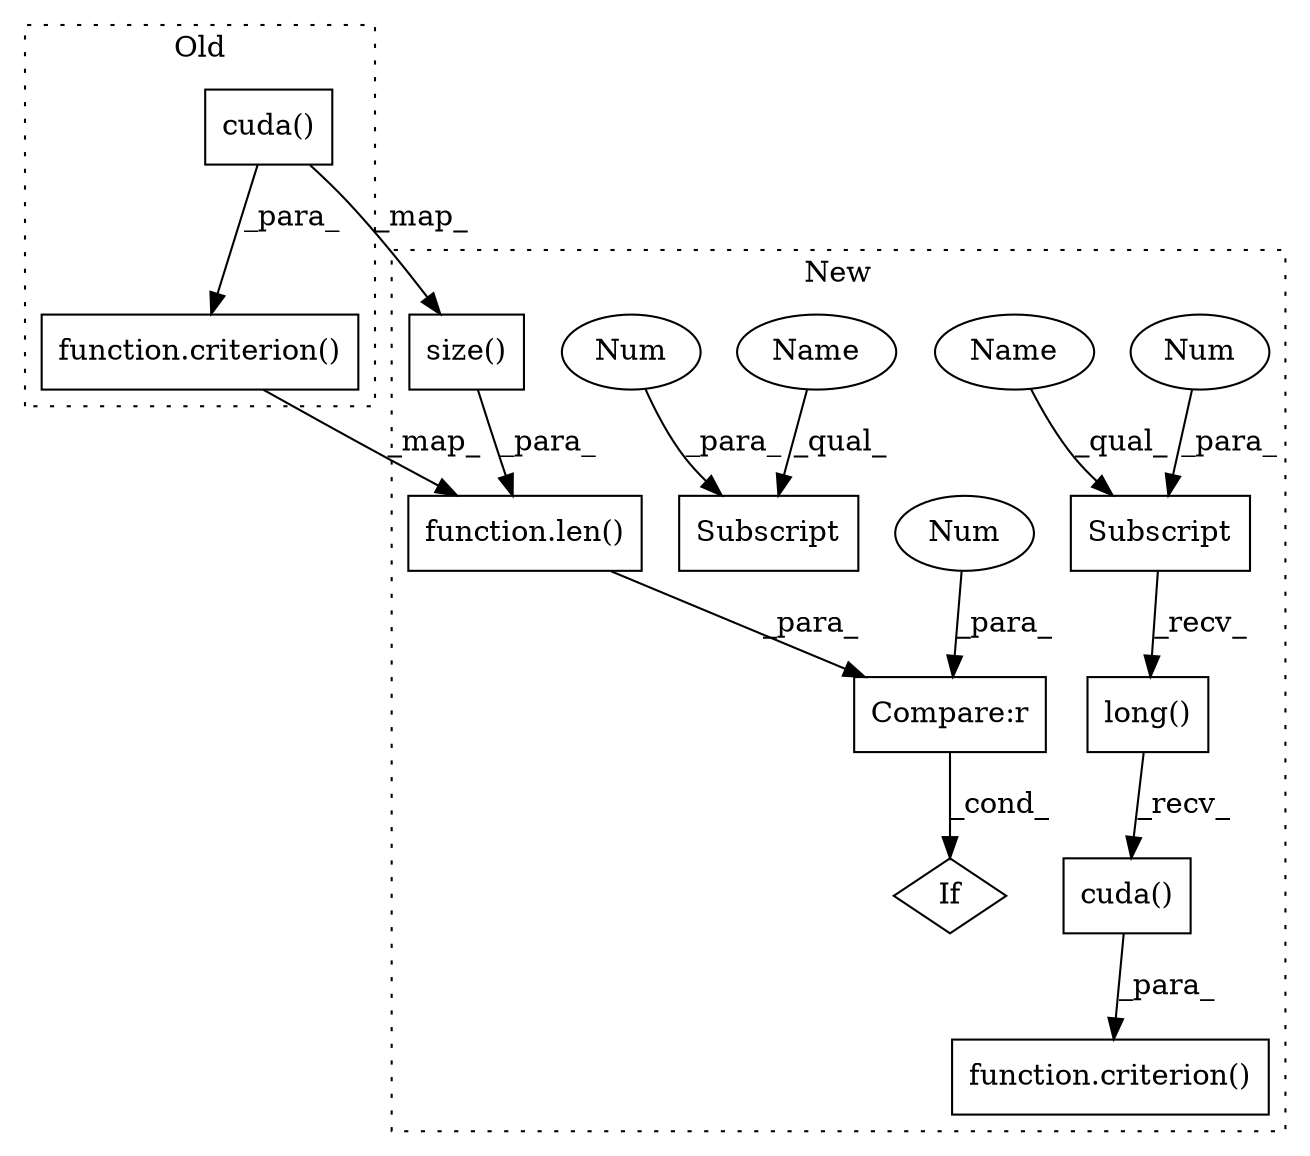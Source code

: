 digraph G {
subgraph cluster0 {
1 [label="function.criterion()" a="75" s="2646,2673" l="10,1" shape="box"];
5 [label="cuda()" a="75" s="2661" l="12" shape="box"];
label = "Old";
style="dotted";
}
subgraph cluster1 {
2 [label="function.len()" a="75" s="2644,2660" l="4,1" shape="box"];
3 [label="function.criterion()" a="75" s="2738,2772" l="10,1" shape="box"];
4 [label="If" a="96" s="2641" l="3" shape="diamond"];
6 [label="size()" a="75" s="2648" l="12" shape="box"];
7 [label="Subscript" a="63" s="2697,0" l="5,0" shape="box"];
8 [label="long()" a="75" s="2753" l="12" shape="box"];
9 [label="Subscript" a="63" s="2753,0" l="5,0" shape="box"];
10 [label="Num" a="76" s="2755" l="2" shape="ellipse"];
11 [label="Num" a="76" s="2699" l="2" shape="ellipse"];
12 [label="Compare:r" a="40" s="2644" l="19" shape="box"];
13 [label="Num" a="76" s="2662" l="1" shape="ellipse"];
14 [label="cuda()" a="75" s="2753" l="19" shape="box"];
15 [label="Name" a="87" s="2697" l="1" shape="ellipse"];
16 [label="Name" a="87" s="2753" l="1" shape="ellipse"];
label = "New";
style="dotted";
}
1 -> 2 [label="_map_"];
2 -> 12 [label="_para_"];
5 -> 6 [label="_map_"];
5 -> 1 [label="_para_"];
6 -> 2 [label="_para_"];
8 -> 14 [label="_recv_"];
9 -> 8 [label="_recv_"];
10 -> 9 [label="_para_"];
11 -> 7 [label="_para_"];
12 -> 4 [label="_cond_"];
13 -> 12 [label="_para_"];
14 -> 3 [label="_para_"];
15 -> 7 [label="_qual_"];
16 -> 9 [label="_qual_"];
}
